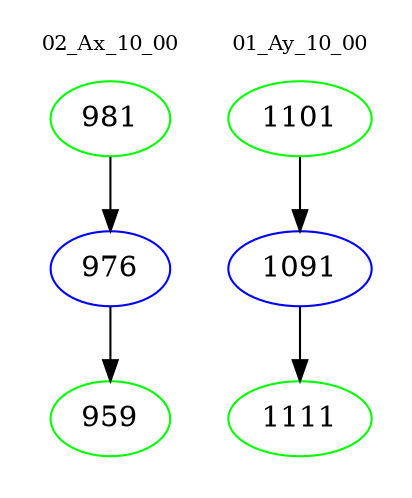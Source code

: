 digraph{
subgraph cluster_0 {
color = white
label = "02_Ax_10_00";
fontsize=10;
T0_981 [label="981", color="green"]
T0_981 -> T0_976 [color="black"]
T0_976 [label="976", color="blue"]
T0_976 -> T0_959 [color="black"]
T0_959 [label="959", color="green"]
}
subgraph cluster_1 {
color = white
label = "01_Ay_10_00";
fontsize=10;
T1_1101 [label="1101", color="green"]
T1_1101 -> T1_1091 [color="black"]
T1_1091 [label="1091", color="blue"]
T1_1091 -> T1_1111 [color="black"]
T1_1111 [label="1111", color="green"]
}
}
